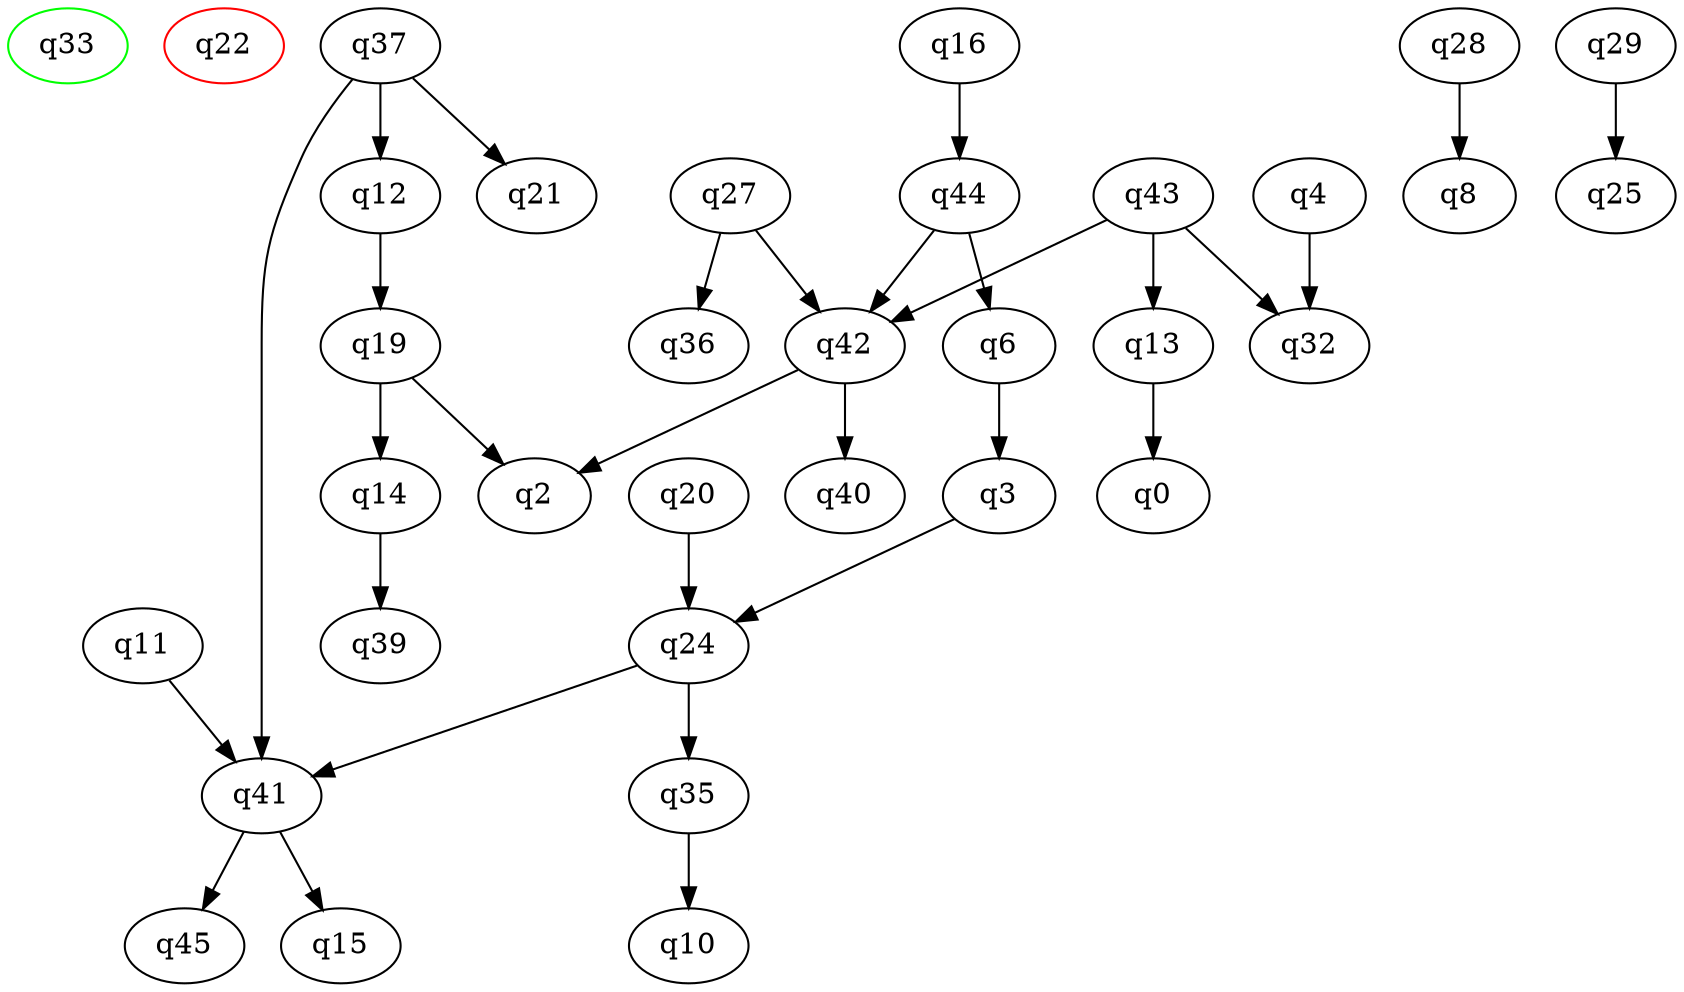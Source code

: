 digraph A{
q33 [initial=1,color=green];
q22 [final=1,color=red];
q3 -> q24;
q4 -> q32;
q6 -> q3;
q11 -> q41;
q12 -> q19;
q13 -> q0;
q14 -> q39;
q16 -> q44;
q19 -> q2;
q19 -> q14;
q20 -> q24;
q24 -> q35;
q24 -> q41;
q27 -> q36;
q27 -> q42;
q28 -> q8;
q29 -> q25;
q35 -> q10;
q37 -> q12;
q37 -> q21;
q37 -> q41;
q41 -> q15;
q41 -> q45;
q42 -> q2;
q42 -> q40;
q43 -> q13;
q43 -> q32;
q43 -> q42;
q44 -> q6;
q44 -> q42;
}